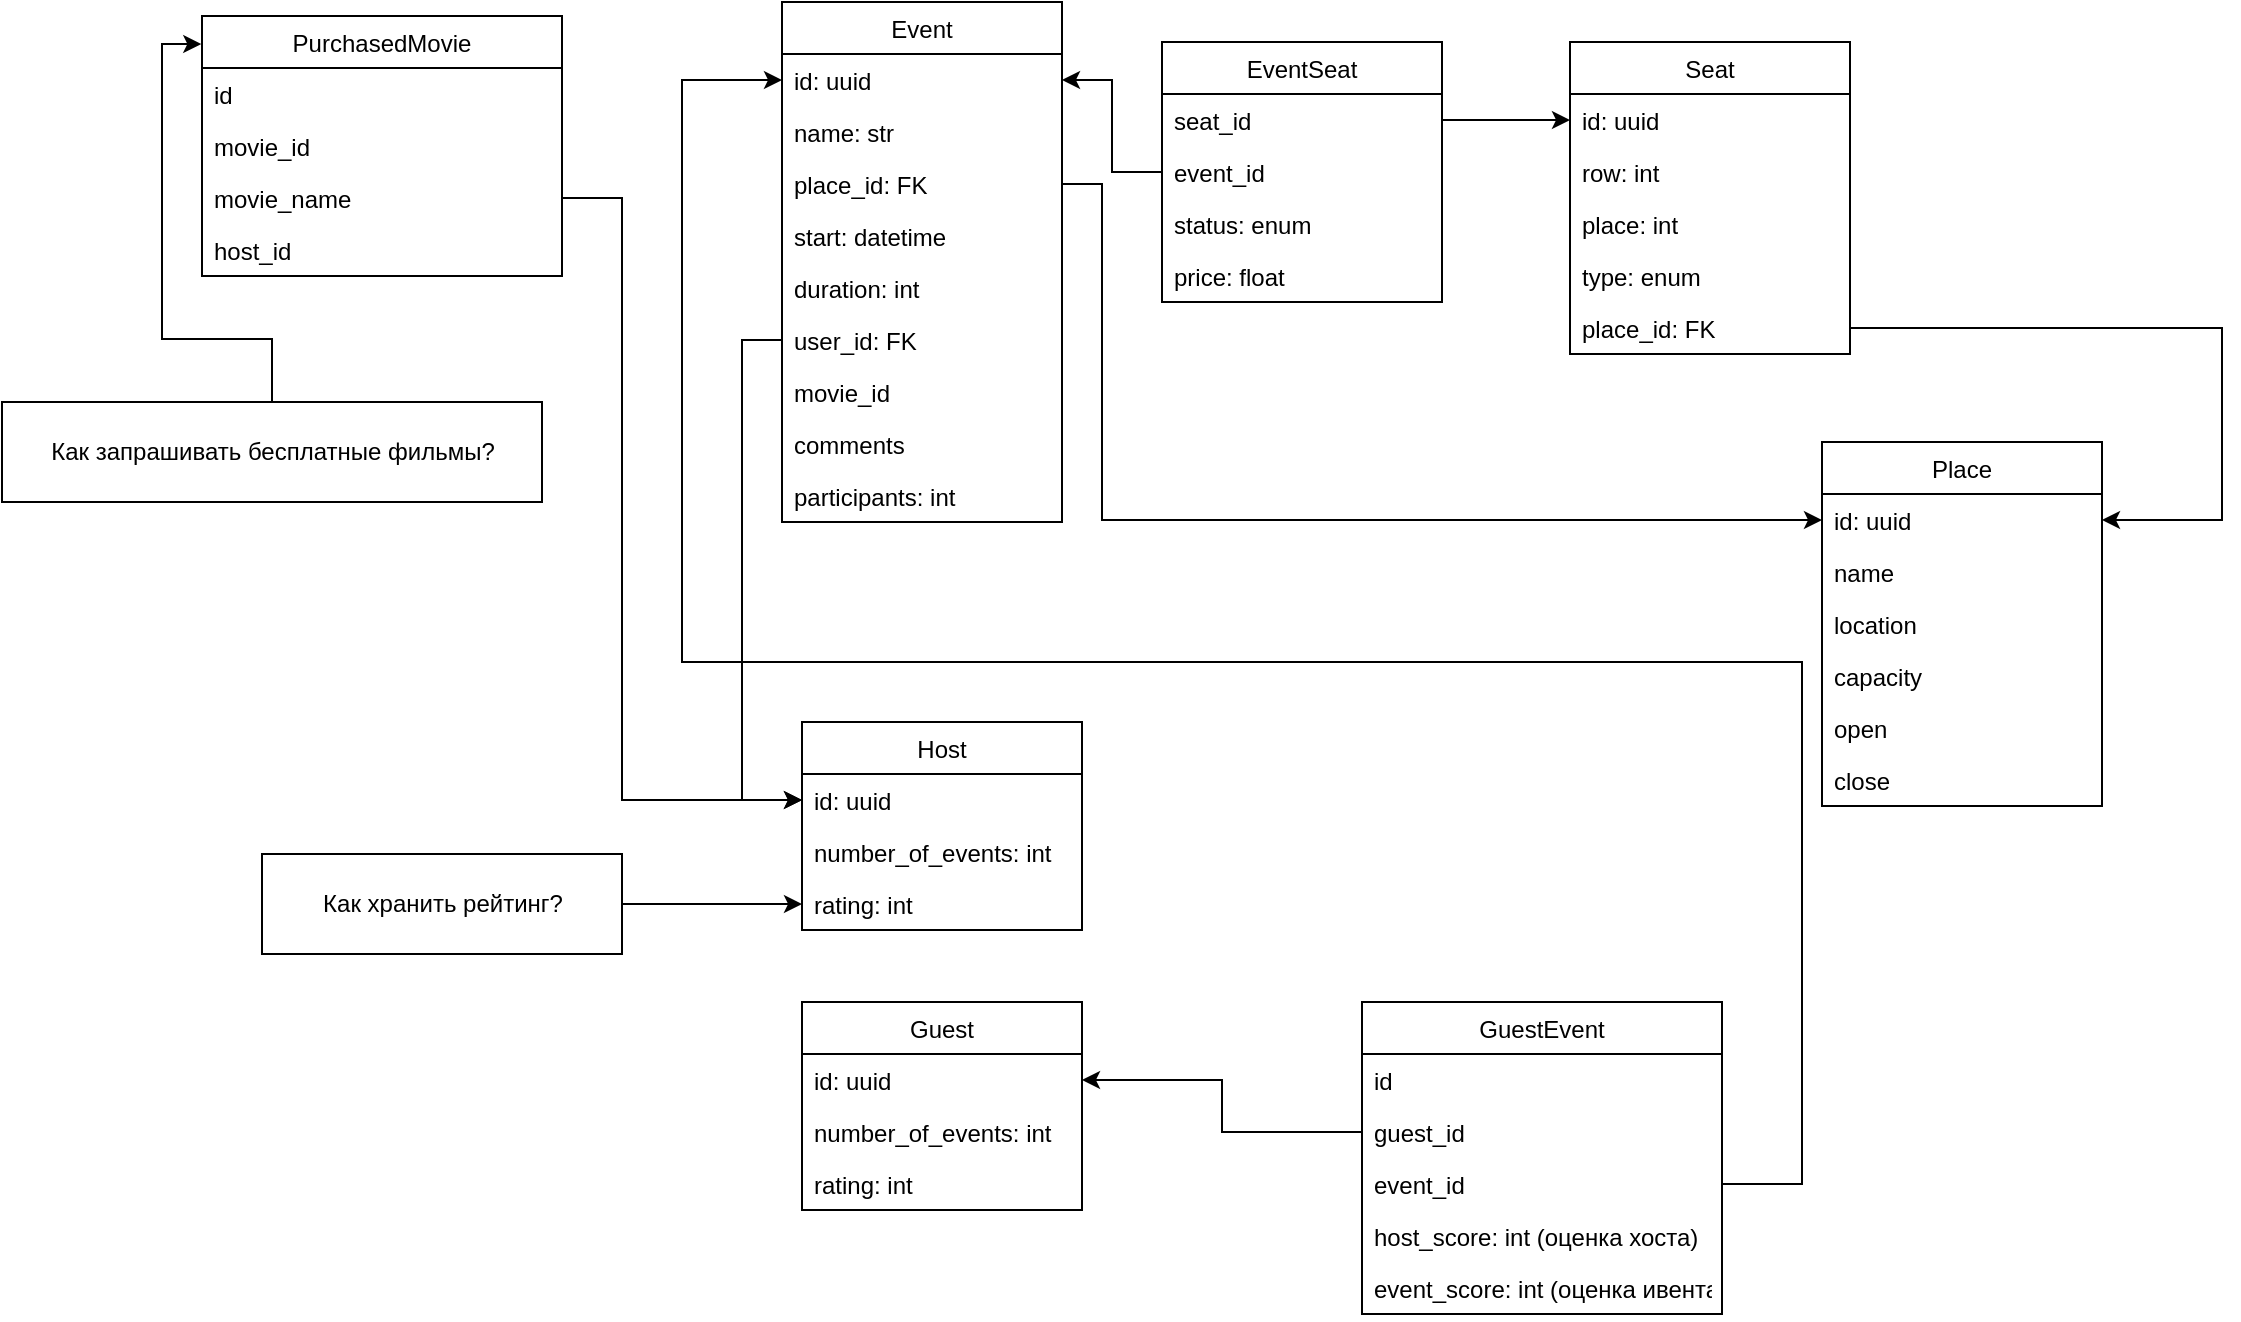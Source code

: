 <mxfile version="20.8.11" type="google"><diagram name="Page-1" id="aDCOaAXMtHVNgiJyEbmF"><mxGraphModel dx="2099" dy="821" grid="1" gridSize="10" guides="1" tooltips="1" connect="1" arrows="1" fold="1" page="1" pageScale="1" pageWidth="827" pageHeight="1169" math="0" shadow="0"><root><mxCell id="0"/><mxCell id="1" parent="0"/><mxCell id="ieF1FpdFYydMlI89LRe5-9" value="Event" style="swimlane;fontStyle=0;childLayout=stackLayout;horizontal=1;startSize=26;fillColor=none;horizontalStack=0;resizeParent=1;resizeParentMax=0;resizeLast=0;collapsible=1;marginBottom=0;" parent="1" vertex="1"><mxGeometry x="20" y="20" width="140" height="260" as="geometry"/></mxCell><mxCell id="ieF1FpdFYydMlI89LRe5-10" value="id: uuid" style="text;strokeColor=none;fillColor=none;align=left;verticalAlign=top;spacingLeft=4;spacingRight=4;overflow=hidden;rotatable=0;points=[[0,0.5],[1,0.5]];portConstraint=eastwest;" parent="ieF1FpdFYydMlI89LRe5-9" vertex="1"><mxGeometry y="26" width="140" height="26" as="geometry"/></mxCell><mxCell id="ieF1FpdFYydMlI89LRe5-25" value="name: str" style="text;strokeColor=none;fillColor=none;align=left;verticalAlign=top;spacingLeft=4;spacingRight=4;overflow=hidden;rotatable=0;points=[[0,0.5],[1,0.5]];portConstraint=eastwest;" parent="ieF1FpdFYydMlI89LRe5-9" vertex="1"><mxGeometry y="52" width="140" height="26" as="geometry"/></mxCell><mxCell id="ieF1FpdFYydMlI89LRe5-11" value="place_id: FK" style="text;strokeColor=none;fillColor=none;align=left;verticalAlign=top;spacingLeft=4;spacingRight=4;overflow=hidden;rotatable=0;points=[[0,0.5],[1,0.5]];portConstraint=eastwest;" parent="ieF1FpdFYydMlI89LRe5-9" vertex="1"><mxGeometry y="78" width="140" height="26" as="geometry"/></mxCell><mxCell id="ieF1FpdFYydMlI89LRe5-12" value="start: datetime" style="text;strokeColor=none;fillColor=none;align=left;verticalAlign=top;spacingLeft=4;spacingRight=4;overflow=hidden;rotatable=0;points=[[0,0.5],[1,0.5]];portConstraint=eastwest;" parent="ieF1FpdFYydMlI89LRe5-9" vertex="1"><mxGeometry y="104" width="140" height="26" as="geometry"/></mxCell><mxCell id="ieF1FpdFYydMlI89LRe5-61" value="duration: int" style="text;strokeColor=none;fillColor=none;align=left;verticalAlign=top;spacingLeft=4;spacingRight=4;overflow=hidden;rotatable=0;points=[[0,0.5],[1,0.5]];portConstraint=eastwest;" parent="ieF1FpdFYydMlI89LRe5-9" vertex="1"><mxGeometry y="130" width="140" height="26" as="geometry"/></mxCell><mxCell id="ieF1FpdFYydMlI89LRe5-17" value="user_id: FK" style="text;strokeColor=none;fillColor=none;align=left;verticalAlign=top;spacingLeft=4;spacingRight=4;overflow=hidden;rotatable=0;points=[[0,0.5],[1,0.5]];portConstraint=eastwest;" parent="ieF1FpdFYydMlI89LRe5-9" vertex="1"><mxGeometry y="156" width="140" height="26" as="geometry"/></mxCell><mxCell id="ieF1FpdFYydMlI89LRe5-18" value="movie_id" style="text;strokeColor=none;fillColor=none;align=left;verticalAlign=top;spacingLeft=4;spacingRight=4;overflow=hidden;rotatable=0;points=[[0,0.5],[1,0.5]];portConstraint=eastwest;" parent="ieF1FpdFYydMlI89LRe5-9" vertex="1"><mxGeometry y="182" width="140" height="26" as="geometry"/></mxCell><mxCell id="ieF1FpdFYydMlI89LRe5-19" value="comments" style="text;strokeColor=none;fillColor=none;align=left;verticalAlign=top;spacingLeft=4;spacingRight=4;overflow=hidden;rotatable=0;points=[[0,0.5],[1,0.5]];portConstraint=eastwest;" parent="ieF1FpdFYydMlI89LRe5-9" vertex="1"><mxGeometry y="208" width="140" height="26" as="geometry"/></mxCell><mxCell id="ieF1FpdFYydMlI89LRe5-20" value="participants: int" style="text;strokeColor=none;fillColor=none;align=left;verticalAlign=top;spacingLeft=4;spacingRight=4;overflow=hidden;rotatable=0;points=[[0,0.5],[1,0.5]];portConstraint=eastwest;" parent="ieF1FpdFYydMlI89LRe5-9" vertex="1"><mxGeometry y="234" width="140" height="26" as="geometry"/></mxCell><mxCell id="ieF1FpdFYydMlI89LRe5-21" value="Place" style="swimlane;fontStyle=0;childLayout=stackLayout;horizontal=1;startSize=26;fillColor=none;horizontalStack=0;resizeParent=1;resizeParentMax=0;resizeLast=0;collapsible=1;marginBottom=0;" parent="1" vertex="1"><mxGeometry x="540" y="240" width="140" height="182" as="geometry"/></mxCell><mxCell id="ieF1FpdFYydMlI89LRe5-22" value="id: uuid" style="text;strokeColor=none;fillColor=none;align=left;verticalAlign=top;spacingLeft=4;spacingRight=4;overflow=hidden;rotatable=0;points=[[0,0.5],[1,0.5]];portConstraint=eastwest;" parent="ieF1FpdFYydMlI89LRe5-21" vertex="1"><mxGeometry y="26" width="140" height="26" as="geometry"/></mxCell><mxCell id="ieF1FpdFYydMlI89LRe5-23" value="name" style="text;strokeColor=none;fillColor=none;align=left;verticalAlign=top;spacingLeft=4;spacingRight=4;overflow=hidden;rotatable=0;points=[[0,0.5],[1,0.5]];portConstraint=eastwest;" parent="ieF1FpdFYydMlI89LRe5-21" vertex="1"><mxGeometry y="52" width="140" height="26" as="geometry"/></mxCell><mxCell id="ieF1FpdFYydMlI89LRe5-24" value="location" style="text;strokeColor=none;fillColor=none;align=left;verticalAlign=top;spacingLeft=4;spacingRight=4;overflow=hidden;rotatable=0;points=[[0,0.5],[1,0.5]];portConstraint=eastwest;" parent="ieF1FpdFYydMlI89LRe5-21" vertex="1"><mxGeometry y="78" width="140" height="26" as="geometry"/></mxCell><mxCell id="ieF1FpdFYydMlI89LRe5-60" value="capacity" style="text;strokeColor=none;fillColor=none;align=left;verticalAlign=top;spacingLeft=4;spacingRight=4;overflow=hidden;rotatable=0;points=[[0,0.5],[1,0.5]];portConstraint=eastwest;" parent="ieF1FpdFYydMlI89LRe5-21" vertex="1"><mxGeometry y="104" width="140" height="26" as="geometry"/></mxCell><mxCell id="sX2AFw9_FrB6hD1ot6hV-1" value="open" style="text;strokeColor=none;fillColor=none;align=left;verticalAlign=top;spacingLeft=4;spacingRight=4;overflow=hidden;rotatable=0;points=[[0,0.5],[1,0.5]];portConstraint=eastwest;" parent="ieF1FpdFYydMlI89LRe5-21" vertex="1"><mxGeometry y="130" width="140" height="26" as="geometry"/></mxCell><mxCell id="sX2AFw9_FrB6hD1ot6hV-2" value="close" style="text;strokeColor=none;fillColor=none;align=left;verticalAlign=top;spacingLeft=4;spacingRight=4;overflow=hidden;rotatable=0;points=[[0,0.5],[1,0.5]];portConstraint=eastwest;" parent="ieF1FpdFYydMlI89LRe5-21" vertex="1"><mxGeometry y="156" width="140" height="26" as="geometry"/></mxCell><mxCell id="ieF1FpdFYydMlI89LRe5-26" value="Seat" style="swimlane;fontStyle=0;childLayout=stackLayout;horizontal=1;startSize=26;fillColor=none;horizontalStack=0;resizeParent=1;resizeParentMax=0;resizeLast=0;collapsible=1;marginBottom=0;" parent="1" vertex="1"><mxGeometry x="414" y="40" width="140" height="156" as="geometry"/></mxCell><mxCell id="ieF1FpdFYydMlI89LRe5-27" value="id: uuid" style="text;strokeColor=none;fillColor=none;align=left;verticalAlign=top;spacingLeft=4;spacingRight=4;overflow=hidden;rotatable=0;points=[[0,0.5],[1,0.5]];portConstraint=eastwest;" parent="ieF1FpdFYydMlI89LRe5-26" vertex="1"><mxGeometry y="26" width="140" height="26" as="geometry"/></mxCell><mxCell id="ieF1FpdFYydMlI89LRe5-40" value="row: int" style="text;strokeColor=none;fillColor=none;align=left;verticalAlign=top;spacingLeft=4;spacingRight=4;overflow=hidden;rotatable=0;points=[[0,0.5],[1,0.5]];portConstraint=eastwest;" parent="ieF1FpdFYydMlI89LRe5-26" vertex="1"><mxGeometry y="52" width="140" height="26" as="geometry"/></mxCell><mxCell id="ieF1FpdFYydMlI89LRe5-42" value="place: int" style="text;strokeColor=none;fillColor=none;align=left;verticalAlign=top;spacingLeft=4;spacingRight=4;overflow=hidden;rotatable=0;points=[[0,0.5],[1,0.5]];portConstraint=eastwest;" parent="ieF1FpdFYydMlI89LRe5-26" vertex="1"><mxGeometry y="78" width="140" height="26" as="geometry"/></mxCell><mxCell id="ieF1FpdFYydMlI89LRe5-41" value="type: enum" style="text;strokeColor=none;fillColor=none;align=left;verticalAlign=top;spacingLeft=4;spacingRight=4;overflow=hidden;rotatable=0;points=[[0,0.5],[1,0.5]];portConstraint=eastwest;" parent="ieF1FpdFYydMlI89LRe5-26" vertex="1"><mxGeometry y="104" width="140" height="26" as="geometry"/></mxCell><mxCell id="ieF1FpdFYydMlI89LRe5-28" value="place_id: FK" style="text;strokeColor=none;fillColor=none;align=left;verticalAlign=top;spacingLeft=4;spacingRight=4;overflow=hidden;rotatable=0;points=[[0,0.5],[1,0.5]];portConstraint=eastwest;" parent="ieF1FpdFYydMlI89LRe5-26" vertex="1"><mxGeometry y="130" width="140" height="26" as="geometry"/></mxCell><mxCell id="ieF1FpdFYydMlI89LRe5-31" style="edgeStyle=orthogonalEdgeStyle;rounded=0;orthogonalLoop=1;jettySize=auto;html=1;entryX=1;entryY=0.5;entryDx=0;entryDy=0;" parent="1" source="ieF1FpdFYydMlI89LRe5-28" target="ieF1FpdFYydMlI89LRe5-22" edge="1"><mxGeometry relative="1" as="geometry"><mxPoint x="420" y="249" as="targetPoint"/><Array as="points"><mxPoint x="740" y="183"/><mxPoint x="740" y="279"/></Array></mxGeometry></mxCell><mxCell id="ieF1FpdFYydMlI89LRe5-32" value="EventSeat" style="swimlane;fontStyle=0;childLayout=stackLayout;horizontal=1;startSize=26;fillColor=none;horizontalStack=0;resizeParent=1;resizeParentMax=0;resizeLast=0;collapsible=1;marginBottom=0;" parent="1" vertex="1"><mxGeometry x="210" y="40" width="140" height="130" as="geometry"/></mxCell><mxCell id="ieF1FpdFYydMlI89LRe5-33" value="seat_id" style="text;strokeColor=none;fillColor=none;align=left;verticalAlign=top;spacingLeft=4;spacingRight=4;overflow=hidden;rotatable=0;points=[[0,0.5],[1,0.5]];portConstraint=eastwest;" parent="ieF1FpdFYydMlI89LRe5-32" vertex="1"><mxGeometry y="26" width="140" height="26" as="geometry"/></mxCell><mxCell id="ieF1FpdFYydMlI89LRe5-34" value="event_id" style="text;strokeColor=none;fillColor=none;align=left;verticalAlign=top;spacingLeft=4;spacingRight=4;overflow=hidden;rotatable=0;points=[[0,0.5],[1,0.5]];portConstraint=eastwest;" parent="ieF1FpdFYydMlI89LRe5-32" vertex="1"><mxGeometry y="52" width="140" height="26" as="geometry"/></mxCell><mxCell id="ieF1FpdFYydMlI89LRe5-35" value="status: enum" style="text;strokeColor=none;fillColor=none;align=left;verticalAlign=top;spacingLeft=4;spacingRight=4;overflow=hidden;rotatable=0;points=[[0,0.5],[1,0.5]];portConstraint=eastwest;" parent="ieF1FpdFYydMlI89LRe5-32" vertex="1"><mxGeometry y="78" width="140" height="26" as="geometry"/></mxCell><mxCell id="ieF1FpdFYydMlI89LRe5-43" value="price: float" style="text;strokeColor=none;fillColor=none;align=left;verticalAlign=top;spacingLeft=4;spacingRight=4;overflow=hidden;rotatable=0;points=[[0,0.5],[1,0.5]];portConstraint=eastwest;" parent="ieF1FpdFYydMlI89LRe5-32" vertex="1"><mxGeometry y="104" width="140" height="26" as="geometry"/></mxCell><mxCell id="ieF1FpdFYydMlI89LRe5-37" style="edgeStyle=orthogonalEdgeStyle;rounded=0;orthogonalLoop=1;jettySize=auto;html=1;exitX=1;exitY=0.5;exitDx=0;exitDy=0;entryX=0;entryY=0.5;entryDx=0;entryDy=0;" parent="1" source="ieF1FpdFYydMlI89LRe5-33" target="ieF1FpdFYydMlI89LRe5-27" edge="1"><mxGeometry relative="1" as="geometry"/></mxCell><mxCell id="ieF1FpdFYydMlI89LRe5-38" style="edgeStyle=orthogonalEdgeStyle;rounded=0;orthogonalLoop=1;jettySize=auto;html=1;exitX=0;exitY=0.5;exitDx=0;exitDy=0;entryX=1;entryY=0.5;entryDx=0;entryDy=0;" parent="1" source="ieF1FpdFYydMlI89LRe5-34" target="ieF1FpdFYydMlI89LRe5-10" edge="1"><mxGeometry relative="1" as="geometry"/></mxCell><mxCell id="ieF1FpdFYydMlI89LRe5-39" style="edgeStyle=orthogonalEdgeStyle;rounded=0;orthogonalLoop=1;jettySize=auto;html=1;exitX=1;exitY=0.5;exitDx=0;exitDy=0;entryX=0;entryY=0.5;entryDx=0;entryDy=0;" parent="1" source="ieF1FpdFYydMlI89LRe5-11" target="ieF1FpdFYydMlI89LRe5-22" edge="1"><mxGeometry relative="1" as="geometry"><Array as="points"><mxPoint x="180" y="111"/><mxPoint x="180" y="279"/></Array><mxPoint x="220" y="265" as="targetPoint"/></mxGeometry></mxCell><mxCell id="ieF1FpdFYydMlI89LRe5-44" value="Host" style="swimlane;fontStyle=0;childLayout=stackLayout;horizontal=1;startSize=26;fillColor=none;horizontalStack=0;resizeParent=1;resizeParentMax=0;resizeLast=0;collapsible=1;marginBottom=0;" parent="1" vertex="1"><mxGeometry x="30" y="380" width="140" height="104" as="geometry"/></mxCell><mxCell id="ieF1FpdFYydMlI89LRe5-45" value="id: uuid" style="text;strokeColor=none;fillColor=none;align=left;verticalAlign=top;spacingLeft=4;spacingRight=4;overflow=hidden;rotatable=0;points=[[0,0.5],[1,0.5]];portConstraint=eastwest;" parent="ieF1FpdFYydMlI89LRe5-44" vertex="1"><mxGeometry y="26" width="140" height="26" as="geometry"/></mxCell><mxCell id="ieF1FpdFYydMlI89LRe5-46" value="number_of_events: int" style="text;strokeColor=none;fillColor=none;align=left;verticalAlign=top;spacingLeft=4;spacingRight=4;overflow=hidden;rotatable=0;points=[[0,0.5],[1,0.5]];portConstraint=eastwest;" parent="ieF1FpdFYydMlI89LRe5-44" vertex="1"><mxGeometry y="52" width="140" height="26" as="geometry"/></mxCell><mxCell id="ieF1FpdFYydMlI89LRe5-47" value="rating: int" style="text;strokeColor=none;fillColor=none;align=left;verticalAlign=top;spacingLeft=4;spacingRight=4;overflow=hidden;rotatable=0;points=[[0,0.5],[1,0.5]];portConstraint=eastwest;" parent="ieF1FpdFYydMlI89LRe5-44" vertex="1"><mxGeometry y="78" width="140" height="26" as="geometry"/></mxCell><mxCell id="ieF1FpdFYydMlI89LRe5-49" style="edgeStyle=orthogonalEdgeStyle;rounded=0;orthogonalLoop=1;jettySize=auto;html=1;exitX=0;exitY=0.5;exitDx=0;exitDy=0;entryX=0;entryY=0.5;entryDx=0;entryDy=0;" parent="1" source="ieF1FpdFYydMlI89LRe5-17" target="ieF1FpdFYydMlI89LRe5-45" edge="1"><mxGeometry relative="1" as="geometry"/></mxCell><mxCell id="ieF1FpdFYydMlI89LRe5-50" value="Guest" style="swimlane;fontStyle=0;childLayout=stackLayout;horizontal=1;startSize=26;fillColor=none;horizontalStack=0;resizeParent=1;resizeParentMax=0;resizeLast=0;collapsible=1;marginBottom=0;" parent="1" vertex="1"><mxGeometry x="30" y="520" width="140" height="104" as="geometry"/></mxCell><mxCell id="ieF1FpdFYydMlI89LRe5-51" value="id: uuid" style="text;strokeColor=none;fillColor=none;align=left;verticalAlign=top;spacingLeft=4;spacingRight=4;overflow=hidden;rotatable=0;points=[[0,0.5],[1,0.5]];portConstraint=eastwest;" parent="ieF1FpdFYydMlI89LRe5-50" vertex="1"><mxGeometry y="26" width="140" height="26" as="geometry"/></mxCell><mxCell id="ieF1FpdFYydMlI89LRe5-52" value="number_of_events: int" style="text;strokeColor=none;fillColor=none;align=left;verticalAlign=top;spacingLeft=4;spacingRight=4;overflow=hidden;rotatable=0;points=[[0,0.5],[1,0.5]];portConstraint=eastwest;" parent="ieF1FpdFYydMlI89LRe5-50" vertex="1"><mxGeometry y="52" width="140" height="26" as="geometry"/></mxCell><mxCell id="ieF1FpdFYydMlI89LRe5-53" value="rating: int" style="text;strokeColor=none;fillColor=none;align=left;verticalAlign=top;spacingLeft=4;spacingRight=4;overflow=hidden;rotatable=0;points=[[0,0.5],[1,0.5]];portConstraint=eastwest;" parent="ieF1FpdFYydMlI89LRe5-50" vertex="1"><mxGeometry y="78" width="140" height="26" as="geometry"/></mxCell><mxCell id="ieF1FpdFYydMlI89LRe5-62" value="GuestEvent" style="swimlane;fontStyle=0;childLayout=stackLayout;horizontal=1;startSize=26;fillColor=none;horizontalStack=0;resizeParent=1;resizeParentMax=0;resizeLast=0;collapsible=1;marginBottom=0;" parent="1" vertex="1"><mxGeometry x="310" y="520" width="180" height="156" as="geometry"/></mxCell><mxCell id="ieF1FpdFYydMlI89LRe5-63" value="id" style="text;strokeColor=none;fillColor=none;align=left;verticalAlign=top;spacingLeft=4;spacingRight=4;overflow=hidden;rotatable=0;points=[[0,0.5],[1,0.5]];portConstraint=eastwest;" parent="ieF1FpdFYydMlI89LRe5-62" vertex="1"><mxGeometry y="26" width="180" height="26" as="geometry"/></mxCell><mxCell id="ieF1FpdFYydMlI89LRe5-64" value="guest_id" style="text;strokeColor=none;fillColor=none;align=left;verticalAlign=top;spacingLeft=4;spacingRight=4;overflow=hidden;rotatable=0;points=[[0,0.5],[1,0.5]];portConstraint=eastwest;" parent="ieF1FpdFYydMlI89LRe5-62" vertex="1"><mxGeometry y="52" width="180" height="26" as="geometry"/></mxCell><mxCell id="ieF1FpdFYydMlI89LRe5-65" value="event_id" style="text;strokeColor=none;fillColor=none;align=left;verticalAlign=top;spacingLeft=4;spacingRight=4;overflow=hidden;rotatable=0;points=[[0,0.5],[1,0.5]];portConstraint=eastwest;" parent="ieF1FpdFYydMlI89LRe5-62" vertex="1"><mxGeometry y="78" width="180" height="26" as="geometry"/></mxCell><mxCell id="ieF1FpdFYydMlI89LRe5-69" value="host_score: int (оценка хоста)" style="text;strokeColor=none;fillColor=none;align=left;verticalAlign=top;spacingLeft=4;spacingRight=4;overflow=hidden;rotatable=0;points=[[0,0.5],[1,0.5]];portConstraint=eastwest;" parent="ieF1FpdFYydMlI89LRe5-62" vertex="1"><mxGeometry y="104" width="180" height="26" as="geometry"/></mxCell><mxCell id="ieF1FpdFYydMlI89LRe5-68" value="event_score: int (оценка ивента)" style="text;strokeColor=none;fillColor=none;align=left;verticalAlign=top;spacingLeft=4;spacingRight=4;overflow=hidden;rotatable=0;points=[[0,0.5],[1,0.5]];portConstraint=eastwest;" parent="ieF1FpdFYydMlI89LRe5-62" vertex="1"><mxGeometry y="130" width="180" height="26" as="geometry"/></mxCell><mxCell id="ieF1FpdFYydMlI89LRe5-66" style="edgeStyle=orthogonalEdgeStyle;rounded=0;orthogonalLoop=1;jettySize=auto;html=1;exitX=0;exitY=0.5;exitDx=0;exitDy=0;entryX=1;entryY=0.5;entryDx=0;entryDy=0;" parent="1" source="ieF1FpdFYydMlI89LRe5-64" target="ieF1FpdFYydMlI89LRe5-51" edge="1"><mxGeometry relative="1" as="geometry"/></mxCell><mxCell id="ieF1FpdFYydMlI89LRe5-67" style="edgeStyle=orthogonalEdgeStyle;rounded=0;orthogonalLoop=1;jettySize=auto;html=1;exitX=1;exitY=0.5;exitDx=0;exitDy=0;entryX=0;entryY=0.5;entryDx=0;entryDy=0;" parent="1" source="ieF1FpdFYydMlI89LRe5-65" target="ieF1FpdFYydMlI89LRe5-10" edge="1"><mxGeometry relative="1" as="geometry"><Array as="points"><mxPoint x="530" y="611"/><mxPoint x="530" y="350"/><mxPoint x="-30" y="350"/><mxPoint x="-30" y="59"/></Array></mxGeometry></mxCell><mxCell id="ieF1FpdFYydMlI89LRe5-71" style="edgeStyle=orthogonalEdgeStyle;rounded=0;orthogonalLoop=1;jettySize=auto;html=1;exitX=1;exitY=0.5;exitDx=0;exitDy=0;entryX=0;entryY=0.5;entryDx=0;entryDy=0;" parent="1" source="ieF1FpdFYydMlI89LRe5-70" target="ieF1FpdFYydMlI89LRe5-47" edge="1"><mxGeometry relative="1" as="geometry"/></mxCell><mxCell id="ieF1FpdFYydMlI89LRe5-70" value="Как хранить рейтинг?" style="html=1;" parent="1" vertex="1"><mxGeometry x="-240" y="446" width="180" height="50" as="geometry"/></mxCell><mxCell id="ieF1FpdFYydMlI89LRe5-72" value="PurchasedMovie" style="swimlane;fontStyle=0;childLayout=stackLayout;horizontal=1;startSize=26;fillColor=none;horizontalStack=0;resizeParent=1;resizeParentMax=0;resizeLast=0;collapsible=1;marginBottom=0;" parent="1" vertex="1"><mxGeometry x="-270" y="27" width="180" height="130" as="geometry"/></mxCell><mxCell id="ieF1FpdFYydMlI89LRe5-73" value="id" style="text;strokeColor=none;fillColor=none;align=left;verticalAlign=top;spacingLeft=4;spacingRight=4;overflow=hidden;rotatable=0;points=[[0,0.5],[1,0.5]];portConstraint=eastwest;" parent="ieF1FpdFYydMlI89LRe5-72" vertex="1"><mxGeometry y="26" width="180" height="26" as="geometry"/></mxCell><mxCell id="ieF1FpdFYydMlI89LRe5-74" value="movie_id" style="text;strokeColor=none;fillColor=none;align=left;verticalAlign=top;spacingLeft=4;spacingRight=4;overflow=hidden;rotatable=0;points=[[0,0.5],[1,0.5]];portConstraint=eastwest;" parent="ieF1FpdFYydMlI89LRe5-72" vertex="1"><mxGeometry y="52" width="180" height="26" as="geometry"/></mxCell><mxCell id="sX2AFw9_FrB6hD1ot6hV-5" value="movie_name&#10;" style="text;strokeColor=none;fillColor=none;align=left;verticalAlign=top;spacingLeft=4;spacingRight=4;overflow=hidden;rotatable=0;points=[[0,0.5],[1,0.5]];portConstraint=eastwest;" parent="ieF1FpdFYydMlI89LRe5-72" vertex="1"><mxGeometry y="78" width="180" height="26" as="geometry"/></mxCell><mxCell id="ieF1FpdFYydMlI89LRe5-75" value="host_id" style="text;strokeColor=none;fillColor=none;align=left;verticalAlign=top;spacingLeft=4;spacingRight=4;overflow=hidden;rotatable=0;points=[[0,0.5],[1,0.5]];portConstraint=eastwest;" parent="ieF1FpdFYydMlI89LRe5-72" vertex="1"><mxGeometry y="104" width="180" height="26" as="geometry"/></mxCell><mxCell id="ieF1FpdFYydMlI89LRe5-79" style="edgeStyle=orthogonalEdgeStyle;rounded=0;orthogonalLoop=1;jettySize=auto;html=1;exitX=0.5;exitY=0;exitDx=0;exitDy=0;entryX=-0.002;entryY=0.108;entryDx=0;entryDy=0;entryPerimeter=0;" parent="1" source="ieF1FpdFYydMlI89LRe5-78" target="ieF1FpdFYydMlI89LRe5-72" edge="1"><mxGeometry relative="1" as="geometry"/></mxCell><mxCell id="ieF1FpdFYydMlI89LRe5-78" value="Как запрашивать бесплатные фильмы?" style="html=1;" parent="1" vertex="1"><mxGeometry x="-370" y="220" width="270" height="50" as="geometry"/></mxCell><mxCell id="sX2AFw9_FrB6hD1ot6hV-3" style="edgeStyle=orthogonalEdgeStyle;rounded=0;orthogonalLoop=1;jettySize=auto;html=1;exitX=1;exitY=0.5;exitDx=0;exitDy=0;entryX=0;entryY=0.5;entryDx=0;entryDy=0;" parent="1" source="ieF1FpdFYydMlI89LRe5-75" target="ieF1FpdFYydMlI89LRe5-45" edge="1"><mxGeometry relative="1" as="geometry"><Array as="points"><mxPoint x="-60" y="118"/><mxPoint x="-60" y="419"/></Array></mxGeometry></mxCell></root></mxGraphModel></diagram></mxfile>